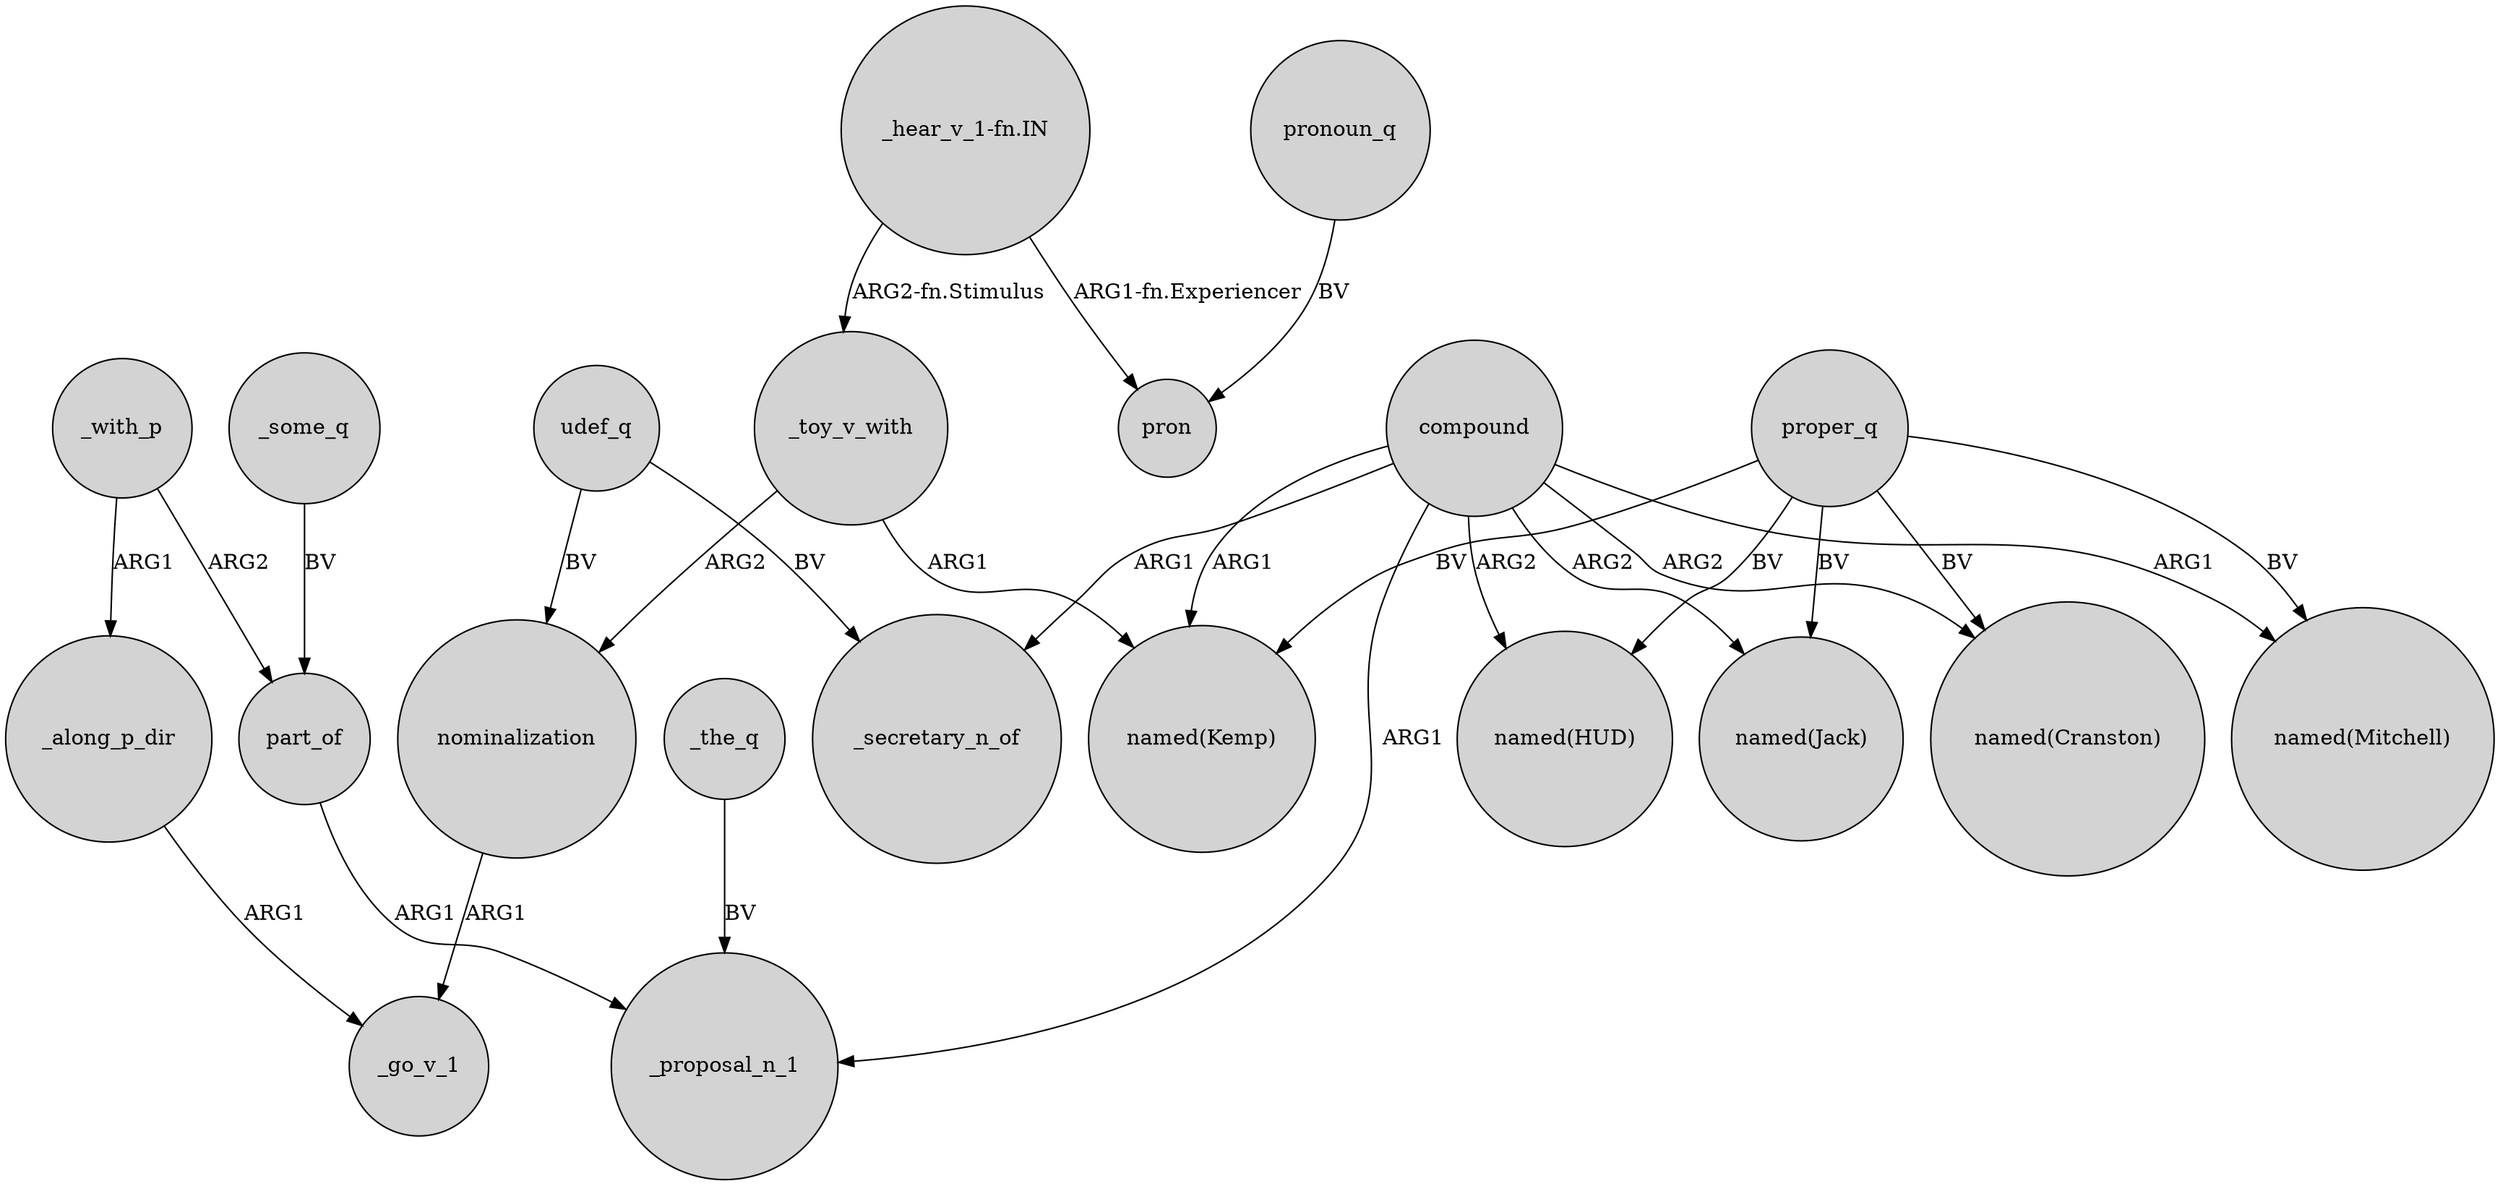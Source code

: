 digraph {
	node [shape=circle style=filled]
	proper_q -> "named(Kemp)" [label=BV]
	udef_q -> _secretary_n_of [label=BV]
	_the_q -> _proposal_n_1 [label=BV]
	proper_q -> "named(HUD)" [label=BV]
	compound -> "named(Kemp)" [label=ARG1]
	_with_p -> _along_p_dir [label=ARG1]
	_with_p -> part_of [label=ARG2]
	compound -> "named(Mitchell)" [label=ARG1]
	_some_q -> part_of [label=BV]
	compound -> "named(Jack)" [label=ARG2]
	pronoun_q -> pron [label=BV]
	"_hear_v_1-fn.IN" -> _toy_v_with [label="ARG2-fn.Stimulus"]
	part_of -> _proposal_n_1 [label=ARG1]
	udef_q -> nominalization [label=BV]
	"_hear_v_1-fn.IN" -> pron [label="ARG1-fn.Experiencer"]
	proper_q -> "named(Mitchell)" [label=BV]
	proper_q -> "named(Jack)" [label=BV]
	compound -> "named(HUD)" [label=ARG2]
	compound -> "named(Cranston)" [label=ARG2]
	_toy_v_with -> nominalization [label=ARG2]
	compound -> _proposal_n_1 [label=ARG1]
	proper_q -> "named(Cranston)" [label=BV]
	compound -> _secretary_n_of [label=ARG1]
	_along_p_dir -> _go_v_1 [label=ARG1]
	_toy_v_with -> "named(Kemp)" [label=ARG1]
	nominalization -> _go_v_1 [label=ARG1]
}
